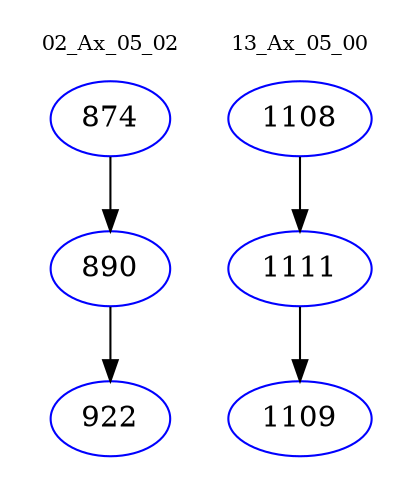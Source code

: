 digraph{
subgraph cluster_0 {
color = white
label = "02_Ax_05_02";
fontsize=10;
T0_874 [label="874", color="blue"]
T0_874 -> T0_890 [color="black"]
T0_890 [label="890", color="blue"]
T0_890 -> T0_922 [color="black"]
T0_922 [label="922", color="blue"]
}
subgraph cluster_1 {
color = white
label = "13_Ax_05_00";
fontsize=10;
T1_1108 [label="1108", color="blue"]
T1_1108 -> T1_1111 [color="black"]
T1_1111 [label="1111", color="blue"]
T1_1111 -> T1_1109 [color="black"]
T1_1109 [label="1109", color="blue"]
}
}
